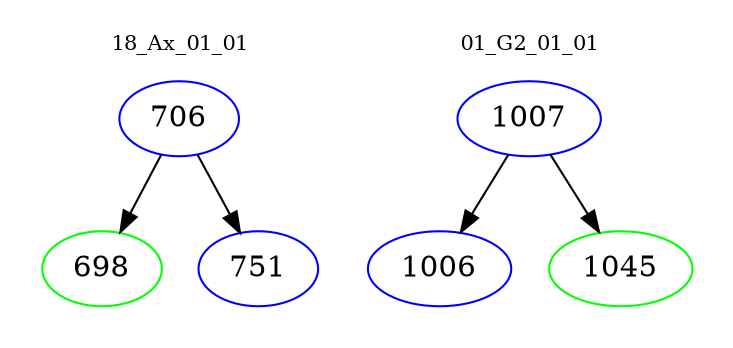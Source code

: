 digraph{
subgraph cluster_0 {
color = white
label = "18_Ax_01_01";
fontsize=10;
T0_706 [label="706", color="blue"]
T0_706 -> T0_698 [color="black"]
T0_698 [label="698", color="green"]
T0_706 -> T0_751 [color="black"]
T0_751 [label="751", color="blue"]
}
subgraph cluster_1 {
color = white
label = "01_G2_01_01";
fontsize=10;
T1_1007 [label="1007", color="blue"]
T1_1007 -> T1_1006 [color="black"]
T1_1006 [label="1006", color="blue"]
T1_1007 -> T1_1045 [color="black"]
T1_1045 [label="1045", color="green"]
}
}

